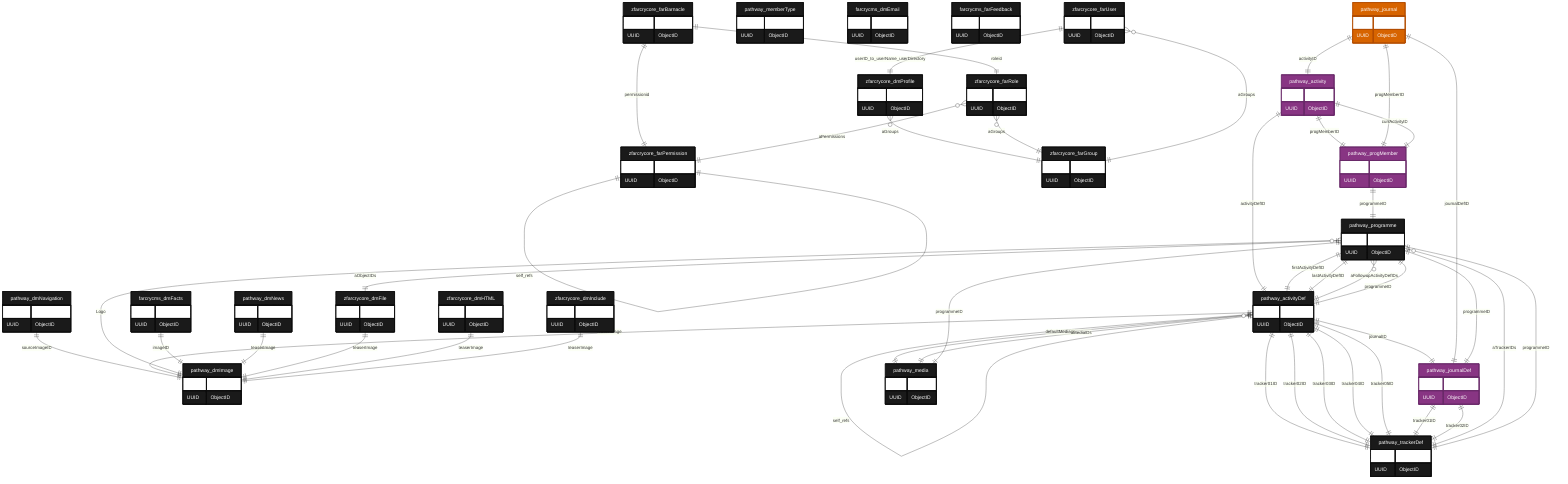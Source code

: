 erDiagram
    %% Parameters:
%%   Focus: journal
%%   Domains: pathway
%%   Chart Type: ER
    "pathway_dmImage" {
        💧 UTILITIES UUID ObjectID
    }

    "pathway_dmNavigation" {
        💧 UTILITIES UUID ObjectID
    }

    "pathway_dmNews" {
        💧 UTILITIES UUID ObjectID
    }

    "pathway_activity" {
        🔥 CORE UUID ObjectID
    }

    "pathway_activityDef" {
        🔥 CORE UUID ObjectID
    }

    "pathway_journal" {
        💧 UTILITIES UUID ObjectID
    }

    "pathway_journalDef" {
        💧 UTILITIES UUID ObjectID
    }

    "pathway_media" {
        🔥 CORE UUID ObjectID
    }

    "pathway_memberType" {
        💧 UTILITIES UUID ObjectID
    }

    "pathway_progMember" {
        🔥 CORE UUID ObjectID
    }

    "pathway_programme" {
        💧 UTILITIES UUID ObjectID
    }

    "pathway_trackerDef" {
        💧 UTILITIES UUID ObjectID
    }

    "farcrycms_dmEmail" {
        📞 SERVICES UUID ObjectID
    }

    "farcrycms_dmFacts" {
        💧 UTILITIES UUID ObjectID
    }

    "farcrycms_farFeedback" {
        📞 SERVICES UUID ObjectID
    }

    "zfarcrycore_dmFile" {
        💧 UTILITIES UUID ObjectID
    }

    "zfarcrycore_dmHTML" {
        💧 UTILITIES UUID ObjectID
    }

    "zfarcrycore_dmInclude" {
        💧 UTILITIES UUID ObjectID
    }

    "zfarcrycore_dmProfile" {
        🛡️ AUTH UUID ObjectID
    }

    "zfarcrycore_farBarnacle" {
        🛡️ AUTH UUID ObjectID
    }

    "zfarcrycore_farGroup" {
        🛡️ AUTH UUID ObjectID
    }

    "zfarcrycore_farPermission" {
        🛡️ AUTH UUID ObjectID
    }

    "zfarcrycore_farRole" {
        🛡️ AUTH UUID ObjectID
    }

    "zfarcrycore_farUser" {
        🛡️ AUTH UUID ObjectID
    }

    %% Direct FK Relationships
    "pathway_dmNavigation" ||--|| "pathway_dmImage" : sourceImageID
    "pathway_activity" ||--|| "pathway_progMember" : progMemberID
    "pathway_activity" ||--|| "pathway_activityDef" : activityDefID
    "pathway_activityDef" ||--|| "pathway_programme" : programmeID
    "pathway_activityDef" ||--|| "pathway_dmImage" : teaserImage
    "pathway_activityDef" ||--|| "pathway_media" : defaultMediaID
    "pathway_activityDef" ||--|| "pathway_journalDef" : journalID
    "pathway_activityDef" ||--|| "pathway_trackerDef" : tracker01ID
    "pathway_activityDef" ||--|| "pathway_trackerDef" : tracker02ID
    "pathway_activityDef" ||--|| "pathway_trackerDef" : tracker03ID
    "pathway_activityDef" ||--|| "pathway_trackerDef" : tracker04ID
    "pathway_activityDef" ||--|| "pathway_trackerDef" : tracker05ID
    "pathway_journal" ||--|| "pathway_progMember" : progMemberID
    "pathway_journal" ||--|| "pathway_journalDef" : journalDefID
    "pathway_journal" ||--|| "pathway_activity" : activityID
    "pathway_journalDef" ||--|| "pathway_trackerDef" : tracker01ID
    "pathway_journalDef" ||--|| "pathway_trackerDef" : tracker02ID
    "pathway_journalDef" ||--|| "pathway_programme" : programmeID
    "pathway_media" ||--|| "pathway_programme" : programmeID
    "pathway_progMember" ||--|| "pathway_programme" : programmeID
    "pathway_progMember" ||--|| "pathway_activity" : currActivityID
    "pathway_programme" ||--|| "pathway_dmImage" : Logo
    "pathway_programme" ||--|| "pathway_activityDef" : firstActivityDefID
    "pathway_programme" ||--|| "pathway_activityDef" : lastActivityDefID
    "pathway_trackerDef" ||--|| "pathway_programme" : programmeID
    "farcrycms_dmFacts" ||--|| "pathway_dmImage" : imageID
    "pathway_dmNews" ||--|| "pathway_dmImage" : teaserImage
    "zfarcrycore_dmFile" ||--|| "pathway_dmImage" : teaserImage
    "zfarcrycore_dmHTML" ||--|| "pathway_dmImage" : teaserImage
    "zfarcrycore_dmInclude" ||--|| "pathway_dmImage" : teaserImage
    "zfarcrycore_farBarnacle" ||--|| "zfarcrycore_farRole" : roleid
    "zfarcrycore_farBarnacle" ||--|| "zfarcrycore_farPermission" : permissionid
    %% End Direct FK Relationships

    %% Special Joins
    "zfarcrycore_farUser" ||--|| "zfarcrycore_dmProfile" : userID_to_userName_userDirectory
    %% End Special Joins

    %% Self-Referencing Relationships for activityDef
    %% Self-refs include: onEndID, aCuePointActivities, aInteract1Activities, aInteract2Activities, aInteract3Activities, aInteract4Activities, aInteract5Activities
    "pathway_activityDef" ||--|| "pathway_activityDef" : self_refs
    %% End Self-Referencing Relationships for activityDef

    %% Self-Referencing Relationships for farPermission
    %% Self-refs include: aRelatedtypes
    "zfarcrycore_farPermission" ||--|| "zfarcrycore_farPermission" : self_refs
    %% End Self-Referencing Relationships for farPermission

    %% Join Table Relationships
    "pathway_activityDef" }o--|| "pathway_media" : aMediaIDs
    "pathway_programme" }o--|| "pathway_activityDef" : aFollowupActivityDefIDs
    "pathway_programme" }o--|| "pathway_trackerDef" : aTrackerIDs
    "pathway_programme" }o--|| "zfarcrycore_dmFile" : aObjectIDs
    "zfarcrycore_dmProfile" }o--|| "zfarcrycore_farGroup" : aGroups
    "zfarcrycore_farRole" }o--|| "zfarcrycore_farGroup" : aGroups
    "zfarcrycore_farRole" }o--|| "zfarcrycore_farPermission" : aPermissions
    "zfarcrycore_farUser" }o--|| "zfarcrycore_farGroup" : aGroups
    %% End Join Table Relationships


    %% Entity Styling
    %% secondary tier
    style pathway_dmImage fill:#1a1a1a,stroke:#0d0d0d,stroke-width:2px,color:#fff
    %% secondary tier
    style pathway_dmNavigation fill:#1a1a1a,stroke:#0d0d0d,stroke-width:2px,color:#fff
    %% secondary tier
    style pathway_dmNews fill:#1a1a1a,stroke:#0d0d0d,stroke-width:2px,color:#fff
    %% related tier
    style pathway_activity fill:#883583,stroke:#6a2a6a,stroke-width:2px,color:#fff
    %% secondary tier
    style pathway_activityDef fill:#1a1a1a,stroke:#0d0d0d,stroke-width:2px,color:#fff
    %% focus tier
    style pathway_journal fill:#d76400,stroke:#b34d00,stroke-width:2px,color:#fff
    %% related tier
    style pathway_journalDef fill:#883583,stroke:#6a2a6a,stroke-width:2px,color:#fff
    %% secondary tier
    style pathway_media fill:#1a1a1a,stroke:#0d0d0d,stroke-width:2px,color:#fff
    %% secondary tier
    style pathway_memberType fill:#1a1a1a,stroke:#0d0d0d,stroke-width:2px,color:#fff
    %% related tier
    style pathway_progMember fill:#883583,stroke:#6a2a6a,stroke-width:2px,color:#fff
    %% secondary tier
    style pathway_programme fill:#1a1a1a,stroke:#0d0d0d,stroke-width:2px,color:#fff
    %% secondary tier
    style pathway_trackerDef fill:#1a1a1a,stroke:#0d0d0d,stroke-width:2px,color:#fff
    %% secondary tier
    style farcrycms_dmEmail fill:#1a1a1a,stroke:#0d0d0d,stroke-width:2px,color:#fff
    %% secondary tier
    style farcrycms_dmFacts fill:#1a1a1a,stroke:#0d0d0d,stroke-width:2px,color:#fff
    %% secondary tier
    style farcrycms_farFeedback fill:#1a1a1a,stroke:#0d0d0d,stroke-width:2px,color:#fff
    %% secondary tier
    style zfarcrycore_dmFile fill:#1a1a1a,stroke:#0d0d0d,stroke-width:2px,color:#fff
    %% secondary tier
    style zfarcrycore_dmHTML fill:#1a1a1a,stroke:#0d0d0d,stroke-width:2px,color:#fff
    %% secondary tier
    style zfarcrycore_dmInclude fill:#1a1a1a,stroke:#0d0d0d,stroke-width:2px,color:#fff
    %% secondary tier
    style zfarcrycore_dmProfile fill:#1a1a1a,stroke:#0d0d0d,stroke-width:2px,color:#fff
    %% secondary tier
    style zfarcrycore_farBarnacle fill:#1a1a1a,stroke:#0d0d0d,stroke-width:2px,color:#fff
    %% secondary tier
    style zfarcrycore_farGroup fill:#1a1a1a,stroke:#0d0d0d,stroke-width:2px,color:#fff
    %% secondary tier
    style zfarcrycore_farPermission fill:#1a1a1a,stroke:#0d0d0d,stroke-width:2px,color:#fff
    %% secondary tier
    style zfarcrycore_farRole fill:#1a1a1a,stroke:#0d0d0d,stroke-width:2px,color:#fff
    %% secondary tier
    style zfarcrycore_farUser fill:#1a1a1a,stroke:#0d0d0d,stroke-width:2px,color:#fff
    %% special join entity
